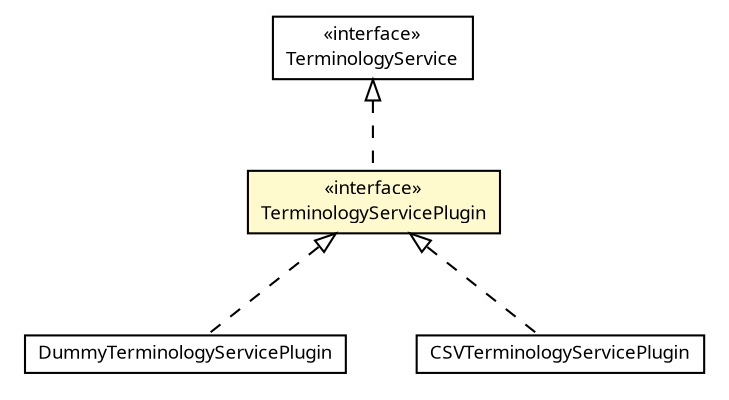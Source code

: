 #!/usr/local/bin/dot
#
# Class diagram 
# Generated by UMLGraph version R5_6 (http://www.umlgraph.org/)
#

digraph G {
	edge [fontname="Trebuchet MS",fontsize=10,labelfontname="Trebuchet MS",labelfontsize=10];
	node [fontname="Trebuchet MS",fontsize=10,shape=plaintext];
	nodesep=0.25;
	ranksep=0.5;
	// se.cambio.cds.ts.TerminologyServicePlugin
	c338219 [label=<<table title="se.cambio.cds.ts.TerminologyServicePlugin" border="0" cellborder="1" cellspacing="0" cellpadding="2" port="p" bgcolor="lemonChiffon" href="./TerminologyServicePlugin.html">
		<tr><td><table border="0" cellspacing="0" cellpadding="1">
<tr><td align="center" balign="center"> &#171;interface&#187; </td></tr>
<tr><td align="center" balign="center"><font face="Trebuchet MS"> TerminologyServicePlugin </font></td></tr>
		</table></td></tr>
		</table>>, URL="./TerminologyServicePlugin.html", fontname="Trebuchet MS", fontcolor="black", fontsize=9.0];
	// se.cambio.cds.ts.TerminologyService
	c338223 [label=<<table title="se.cambio.cds.ts.TerminologyService" border="0" cellborder="1" cellspacing="0" cellpadding="2" port="p" href="./TerminologyService.html">
		<tr><td><table border="0" cellspacing="0" cellpadding="1">
<tr><td align="center" balign="center"> &#171;interface&#187; </td></tr>
<tr><td align="center" balign="center"><font face="Trebuchet MS"> TerminologyService </font></td></tr>
		</table></td></tr>
		</table>>, URL="./TerminologyService.html", fontname="Trebuchet MS", fontcolor="black", fontsize=9.0];
	// se.cambio.cds.ts.DummyTerminologyServicePlugin
	c338227 [label=<<table title="se.cambio.cds.ts.DummyTerminologyServicePlugin" border="0" cellborder="1" cellspacing="0" cellpadding="2" port="p" href="./DummyTerminologyServicePlugin.html">
		<tr><td><table border="0" cellspacing="0" cellpadding="1">
<tr><td align="center" balign="center"><font face="Trebuchet MS"> DummyTerminologyServicePlugin </font></td></tr>
		</table></td></tr>
		</table>>, URL="./DummyTerminologyServicePlugin.html", fontname="Trebuchet MS", fontcolor="black", fontsize=9.0];
	// se.cambio.cds.ts.CSVTerminologyServicePlugin
	c338228 [label=<<table title="se.cambio.cds.ts.CSVTerminologyServicePlugin" border="0" cellborder="1" cellspacing="0" cellpadding="2" port="p" href="./CSVTerminologyServicePlugin.html">
		<tr><td><table border="0" cellspacing="0" cellpadding="1">
<tr><td align="center" balign="center"><font face="Trebuchet MS"> CSVTerminologyServicePlugin </font></td></tr>
		</table></td></tr>
		</table>>, URL="./CSVTerminologyServicePlugin.html", fontname="Trebuchet MS", fontcolor="black", fontsize=9.0];
	//se.cambio.cds.ts.TerminologyServicePlugin implements se.cambio.cds.ts.TerminologyService
	c338223:p -> c338219:p [dir=back,arrowtail=empty,style=dashed];
	//se.cambio.cds.ts.DummyTerminologyServicePlugin implements se.cambio.cds.ts.TerminologyServicePlugin
	c338219:p -> c338227:p [dir=back,arrowtail=empty,style=dashed];
	//se.cambio.cds.ts.CSVTerminologyServicePlugin implements se.cambio.cds.ts.TerminologyServicePlugin
	c338219:p -> c338228:p [dir=back,arrowtail=empty,style=dashed];
}

